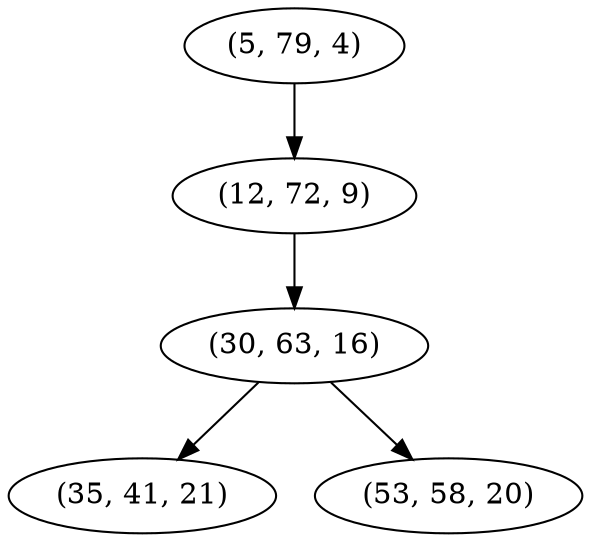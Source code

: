 digraph tree {
    "(5, 79, 4)";
    "(12, 72, 9)";
    "(30, 63, 16)";
    "(35, 41, 21)";
    "(53, 58, 20)";
    "(5, 79, 4)" -> "(12, 72, 9)";
    "(12, 72, 9)" -> "(30, 63, 16)";
    "(30, 63, 16)" -> "(35, 41, 21)";
    "(30, 63, 16)" -> "(53, 58, 20)";
}
